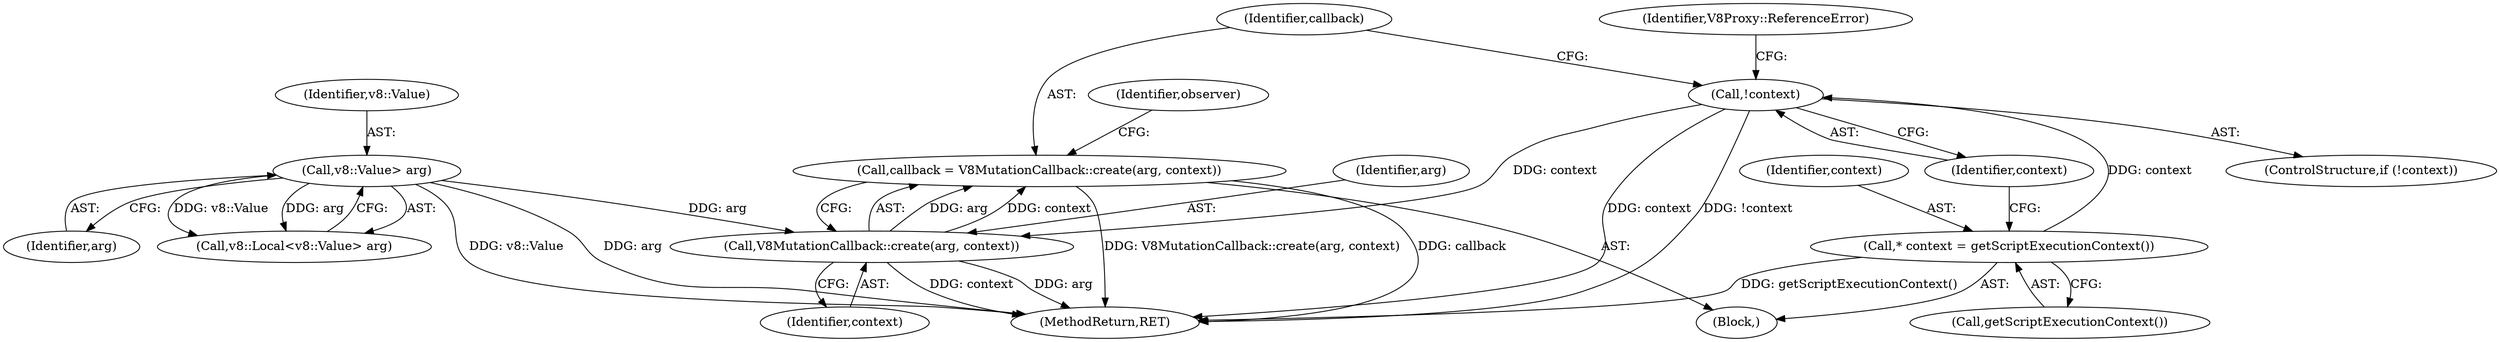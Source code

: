 digraph "0_Chrome_e9372a1bfd3588a80fcf49aa07321f0971dd6091_65@API" {
"1000153" [label="(Call,callback = V8MutationCallback::create(arg, context))"];
"1000155" [label="(Call,V8MutationCallback::create(arg, context))"];
"1000127" [label="(Call,v8::Value> arg)"];
"1000145" [label="(Call,!context)"];
"1000141" [label="(Call,* context = getScriptExecutionContext())"];
"1000154" [label="(Identifier,callback)"];
"1000146" [label="(Identifier,context)"];
"1000129" [label="(Identifier,arg)"];
"1000153" [label="(Call,callback = V8MutationCallback::create(arg, context))"];
"1000155" [label="(Call,V8MutationCallback::create(arg, context))"];
"1000157" [label="(Identifier,context)"];
"1000170" [label="(MethodReturn,RET)"];
"1000141" [label="(Call,* context = getScriptExecutionContext())"];
"1000125" [label="(Call,v8::Local<v8::Value> arg)"];
"1000127" [label="(Call,v8::Value> arg)"];
"1000145" [label="(Call,!context)"];
"1000128" [label="(Identifier,v8::Value)"];
"1000156" [label="(Identifier,arg)"];
"1000142" [label="(Identifier,context)"];
"1000102" [label="(Block,)"];
"1000149" [label="(Identifier,V8Proxy::ReferenceError)"];
"1000160" [label="(Identifier,observer)"];
"1000143" [label="(Call,getScriptExecutionContext())"];
"1000144" [label="(ControlStructure,if (!context))"];
"1000153" -> "1000102"  [label="AST: "];
"1000153" -> "1000155"  [label="CFG: "];
"1000154" -> "1000153"  [label="AST: "];
"1000155" -> "1000153"  [label="AST: "];
"1000160" -> "1000153"  [label="CFG: "];
"1000153" -> "1000170"  [label="DDG: callback"];
"1000153" -> "1000170"  [label="DDG: V8MutationCallback::create(arg, context)"];
"1000155" -> "1000153"  [label="DDG: arg"];
"1000155" -> "1000153"  [label="DDG: context"];
"1000155" -> "1000157"  [label="CFG: "];
"1000156" -> "1000155"  [label="AST: "];
"1000157" -> "1000155"  [label="AST: "];
"1000155" -> "1000170"  [label="DDG: context"];
"1000155" -> "1000170"  [label="DDG: arg"];
"1000127" -> "1000155"  [label="DDG: arg"];
"1000145" -> "1000155"  [label="DDG: context"];
"1000127" -> "1000125"  [label="AST: "];
"1000127" -> "1000129"  [label="CFG: "];
"1000128" -> "1000127"  [label="AST: "];
"1000129" -> "1000127"  [label="AST: "];
"1000125" -> "1000127"  [label="CFG: "];
"1000127" -> "1000170"  [label="DDG: arg"];
"1000127" -> "1000170"  [label="DDG: v8::Value"];
"1000127" -> "1000125"  [label="DDG: v8::Value"];
"1000127" -> "1000125"  [label="DDG: arg"];
"1000145" -> "1000144"  [label="AST: "];
"1000145" -> "1000146"  [label="CFG: "];
"1000146" -> "1000145"  [label="AST: "];
"1000149" -> "1000145"  [label="CFG: "];
"1000154" -> "1000145"  [label="CFG: "];
"1000145" -> "1000170"  [label="DDG: !context"];
"1000145" -> "1000170"  [label="DDG: context"];
"1000141" -> "1000145"  [label="DDG: context"];
"1000141" -> "1000102"  [label="AST: "];
"1000141" -> "1000143"  [label="CFG: "];
"1000142" -> "1000141"  [label="AST: "];
"1000143" -> "1000141"  [label="AST: "];
"1000146" -> "1000141"  [label="CFG: "];
"1000141" -> "1000170"  [label="DDG: getScriptExecutionContext()"];
}
